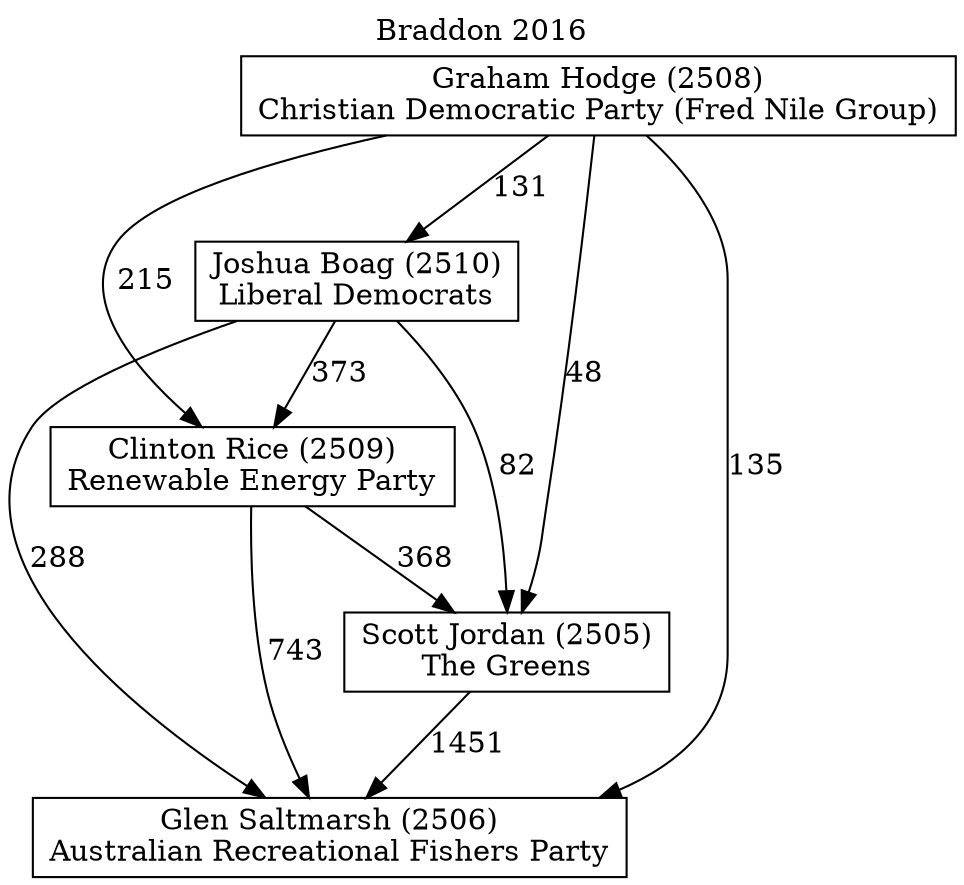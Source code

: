 // House preference flow
digraph "Glen Saltmarsh (2506)_Braddon_2016" {
	graph [label="Braddon 2016" labelloc=t mclimit=10]
	node [shape=box]
	"Clinton Rice (2509)" [label="Clinton Rice (2509)
Renewable Energy Party"]
	"Glen Saltmarsh (2506)" [label="Glen Saltmarsh (2506)
Australian Recreational Fishers Party"]
	"Scott Jordan (2505)" [label="Scott Jordan (2505)
The Greens"]
	"Graham Hodge (2508)" [label="Graham Hodge (2508)
Christian Democratic Party (Fred Nile Group)"]
	"Joshua Boag (2510)" [label="Joshua Boag (2510)
Liberal Democrats"]
	"Clinton Rice (2509)" -> "Scott Jordan (2505)" [label=368]
	"Scott Jordan (2505)" -> "Glen Saltmarsh (2506)" [label=1451]
	"Graham Hodge (2508)" -> "Clinton Rice (2509)" [label=215]
	"Graham Hodge (2508)" -> "Joshua Boag (2510)" [label=131]
	"Clinton Rice (2509)" -> "Glen Saltmarsh (2506)" [label=743]
	"Joshua Boag (2510)" -> "Glen Saltmarsh (2506)" [label=288]
	"Joshua Boag (2510)" -> "Clinton Rice (2509)" [label=373]
	"Graham Hodge (2508)" -> "Scott Jordan (2505)" [label=48]
	"Joshua Boag (2510)" -> "Scott Jordan (2505)" [label=82]
	"Graham Hodge (2508)" -> "Glen Saltmarsh (2506)" [label=135]
}
